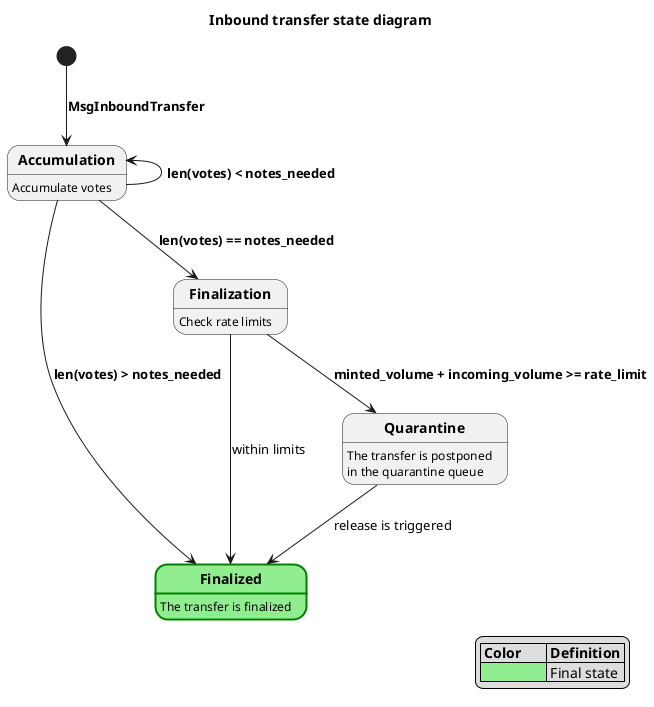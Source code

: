@startuml

title "Inbound transfer state diagram"

legend right
|= Color       |= Definition |
|<#lightgreen> | Final state |
endlegend

state "**Accumulation**" as accumulation : Accumulate votes

state "**Finalization**" as finalization : Check rate limits

state "**Finalized**" as finalized #lightgreen;line:green;line.bold
finalized : The transfer is finalized

state "**Quarantine**" as quarantine
quarantine : The transfer is postponed
quarantine : in the quarantine queue

[*] -d-> accumulation : **MsgInboundTransfer**

accumulation -l-> accumulation : **len(votes) < notes_needed**
accumulation -d-> finalization : **len(votes) == notes_needed**
accumulation -r-> finalized : **len(votes) > notes_needed**

finalization --> finalized : within limits
finalization --> quarantine : **minted_volume + incoming_volume >= rate_limit**
quarantine --> finalized : release is triggered

@enduml
